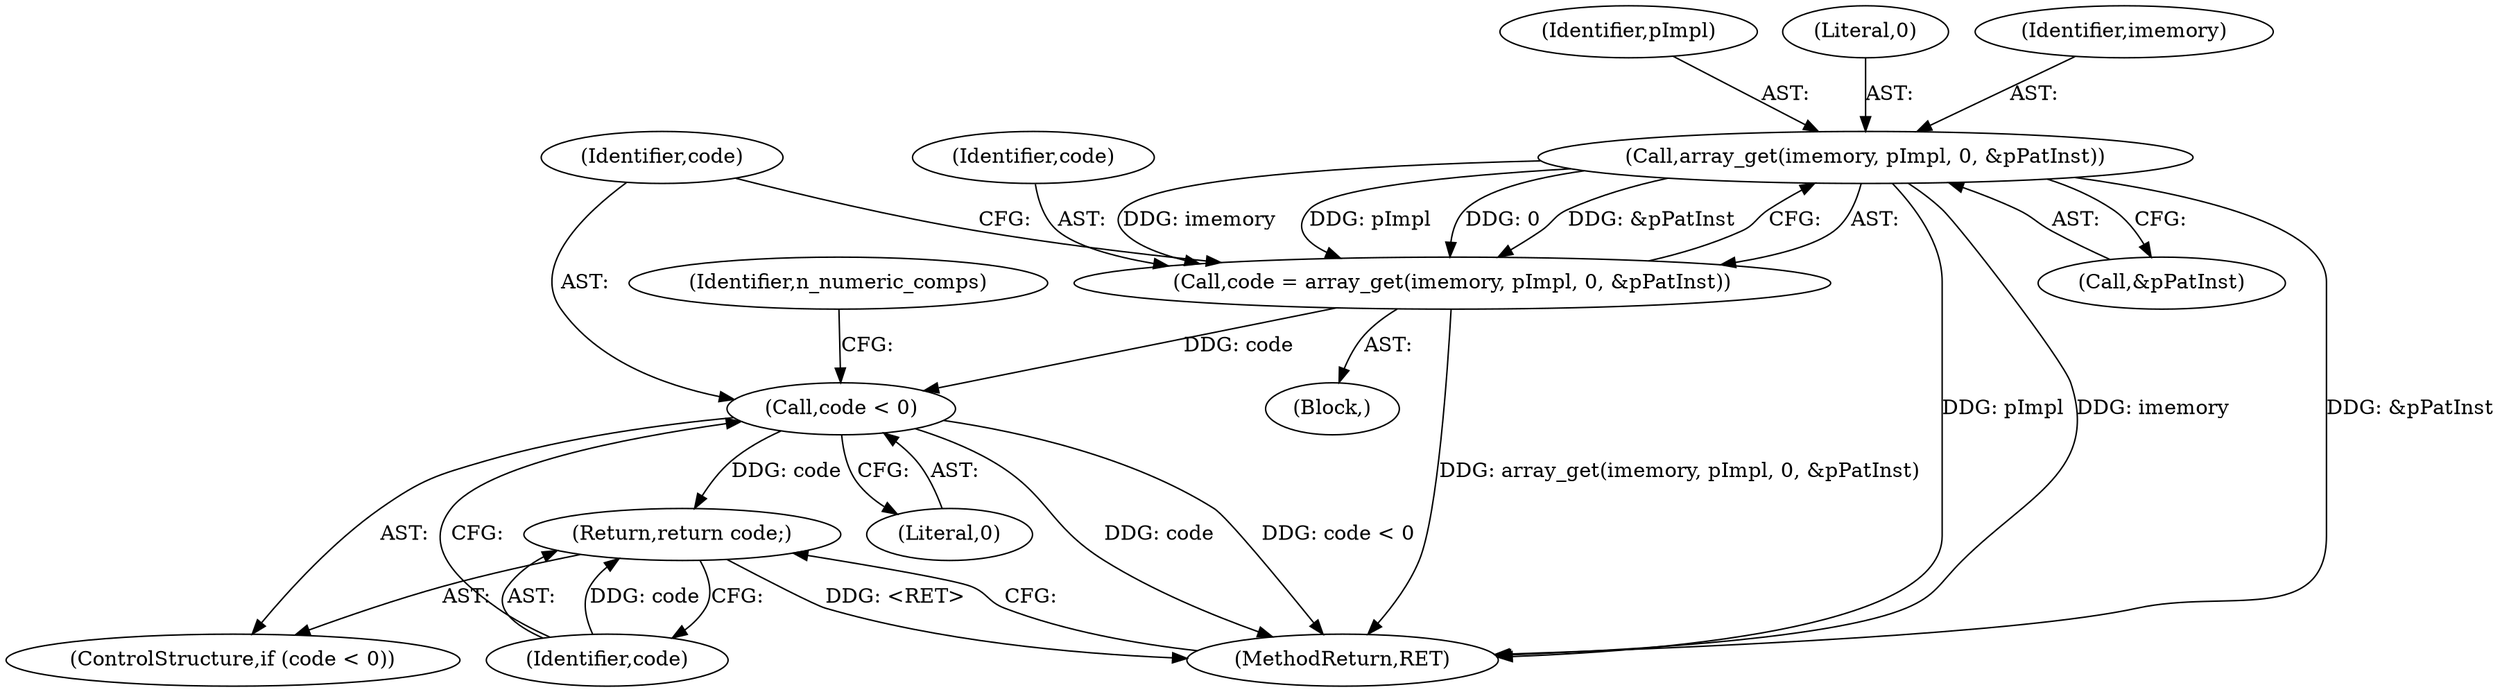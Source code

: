 digraph "0_ghostscript_b326a71659b7837d3acde954b18bda1a6f5e9498@pointer" {
"1000182" [label="(Call,array_get(imemory, pImpl, 0, &pPatInst))"];
"1000180" [label="(Call,code = array_get(imemory, pImpl, 0, &pPatInst))"];
"1000189" [label="(Call,code < 0)"];
"1000192" [label="(Return,return code;)"];
"1000186" [label="(Call,&pPatInst)"];
"1000184" [label="(Identifier,pImpl)"];
"1000400" [label="(MethodReturn,RET)"];
"1000185" [label="(Literal,0)"];
"1000182" [label="(Call,array_get(imemory, pImpl, 0, &pPatInst))"];
"1000188" [label="(ControlStructure,if (code < 0))"];
"1000193" [label="(Identifier,code)"];
"1000179" [label="(Block,)"];
"1000190" [label="(Identifier,code)"];
"1000192" [label="(Return,return code;)"];
"1000180" [label="(Call,code = array_get(imemory, pImpl, 0, &pPatInst))"];
"1000191" [label="(Literal,0)"];
"1000195" [label="(Identifier,n_numeric_comps)"];
"1000181" [label="(Identifier,code)"];
"1000183" [label="(Identifier,imemory)"];
"1000189" [label="(Call,code < 0)"];
"1000182" -> "1000180"  [label="AST: "];
"1000182" -> "1000186"  [label="CFG: "];
"1000183" -> "1000182"  [label="AST: "];
"1000184" -> "1000182"  [label="AST: "];
"1000185" -> "1000182"  [label="AST: "];
"1000186" -> "1000182"  [label="AST: "];
"1000180" -> "1000182"  [label="CFG: "];
"1000182" -> "1000400"  [label="DDG: &pPatInst"];
"1000182" -> "1000400"  [label="DDG: pImpl"];
"1000182" -> "1000400"  [label="DDG: imemory"];
"1000182" -> "1000180"  [label="DDG: imemory"];
"1000182" -> "1000180"  [label="DDG: pImpl"];
"1000182" -> "1000180"  [label="DDG: 0"];
"1000182" -> "1000180"  [label="DDG: &pPatInst"];
"1000180" -> "1000179"  [label="AST: "];
"1000181" -> "1000180"  [label="AST: "];
"1000190" -> "1000180"  [label="CFG: "];
"1000180" -> "1000400"  [label="DDG: array_get(imemory, pImpl, 0, &pPatInst)"];
"1000180" -> "1000189"  [label="DDG: code"];
"1000189" -> "1000188"  [label="AST: "];
"1000189" -> "1000191"  [label="CFG: "];
"1000190" -> "1000189"  [label="AST: "];
"1000191" -> "1000189"  [label="AST: "];
"1000193" -> "1000189"  [label="CFG: "];
"1000195" -> "1000189"  [label="CFG: "];
"1000189" -> "1000400"  [label="DDG: code"];
"1000189" -> "1000400"  [label="DDG: code < 0"];
"1000189" -> "1000192"  [label="DDG: code"];
"1000192" -> "1000188"  [label="AST: "];
"1000192" -> "1000193"  [label="CFG: "];
"1000193" -> "1000192"  [label="AST: "];
"1000400" -> "1000192"  [label="CFG: "];
"1000192" -> "1000400"  [label="DDG: <RET>"];
"1000193" -> "1000192"  [label="DDG: code"];
}
